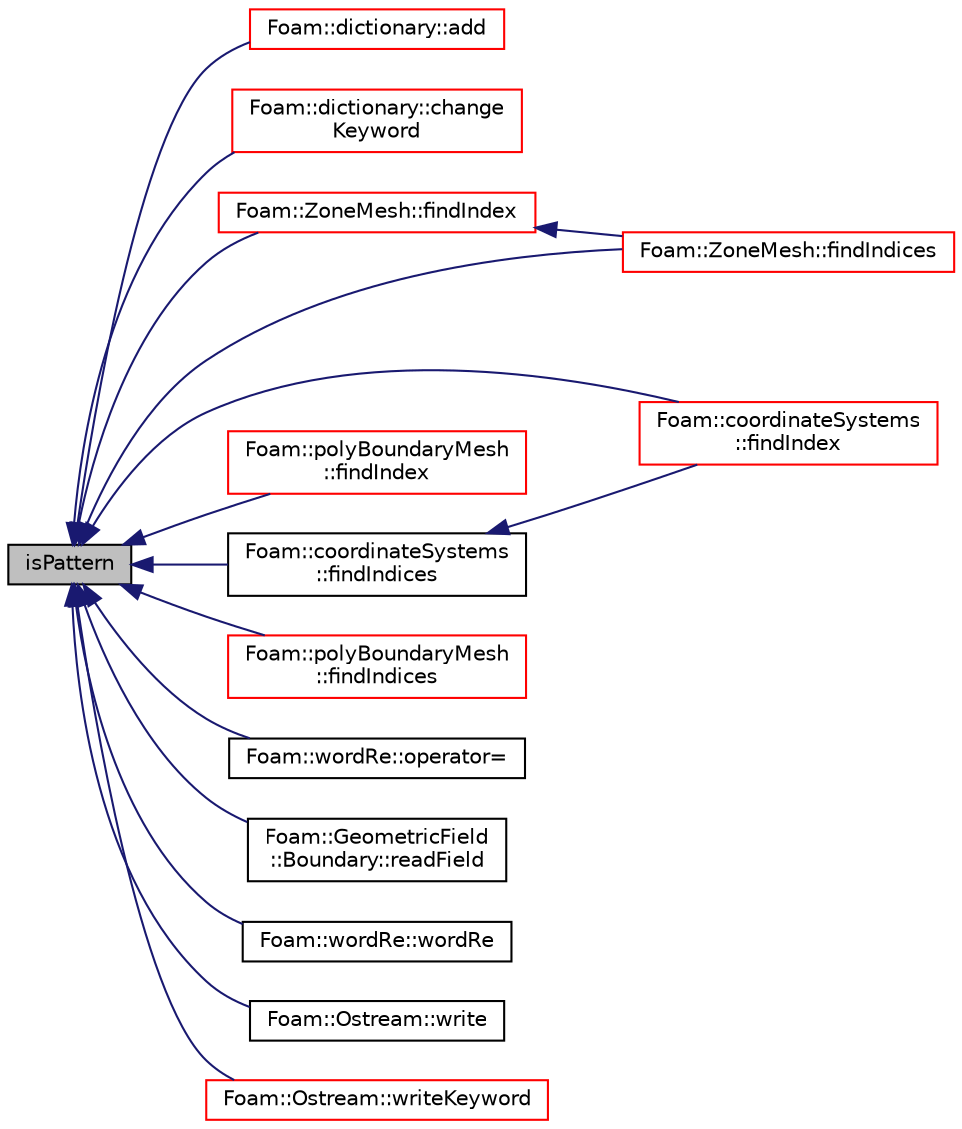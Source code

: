 digraph "isPattern"
{
  bgcolor="transparent";
  edge [fontname="Helvetica",fontsize="10",labelfontname="Helvetica",labelfontsize="10"];
  node [fontname="Helvetica",fontsize="10",shape=record];
  rankdir="LR";
  Node1 [label="isPattern",height=0.2,width=0.4,color="black", fillcolor="grey75", style="filled", fontcolor="black"];
  Node1 -> Node2 [dir="back",color="midnightblue",fontsize="10",style="solid",fontname="Helvetica"];
  Node2 [label="Foam::dictionary::add",height=0.2,width=0.4,color="red",URL="$a00530.html#ac2ddcab42322c8d8af5e5830ab4d431b",tooltip="Add a new entry. "];
  Node1 -> Node3 [dir="back",color="midnightblue",fontsize="10",style="solid",fontname="Helvetica"];
  Node3 [label="Foam::dictionary::change\lKeyword",height=0.2,width=0.4,color="red",URL="$a00530.html#a6ced7250af2093b404dd4ec1058ec44d",tooltip="Change the keyword for an entry,. "];
  Node1 -> Node4 [dir="back",color="midnightblue",fontsize="10",style="solid",fontname="Helvetica"];
  Node4 [label="Foam::coordinateSystems\l::findIndex",height=0.2,width=0.4,color="red",URL="$a00410.html#a1d028e94dcd4a9556e7af5130ff91ab6",tooltip="Find and return index for the first match, return -1 if not found. "];
  Node1 -> Node5 [dir="back",color="midnightblue",fontsize="10",style="solid",fontname="Helvetica"];
  Node5 [label="Foam::ZoneMesh::findIndex",height=0.2,width=0.4,color="red",URL="$a02997.html#a955c3122cd8ec6013c0c6e47996da27c",tooltip="Return zone index for the first match, return -1 if not found. "];
  Node5 -> Node6 [dir="back",color="midnightblue",fontsize="10",style="solid",fontname="Helvetica"];
  Node6 [label="Foam::ZoneMesh::findIndices",height=0.2,width=0.4,color="red",URL="$a02997.html#a891eb41da511a9d00aa32946f42b2d0c",tooltip="Return zone indices for all matches. "];
  Node1 -> Node7 [dir="back",color="midnightblue",fontsize="10",style="solid",fontname="Helvetica"];
  Node7 [label="Foam::polyBoundaryMesh\l::findIndex",height=0.2,width=0.4,color="red",URL="$a01948.html#a955c3122cd8ec6013c0c6e47996da27c",tooltip="Return patch index for the first match, return -1 if not found. "];
  Node1 -> Node8 [dir="back",color="midnightblue",fontsize="10",style="solid",fontname="Helvetica"];
  Node8 [label="Foam::coordinateSystems\l::findIndices",height=0.2,width=0.4,color="black",URL="$a00410.html#ad6cd559ba020fd76822ec94d424c4fbc",tooltip="Find and return indices for all matches. "];
  Node8 -> Node4 [dir="back",color="midnightblue",fontsize="10",style="solid",fontname="Helvetica"];
  Node1 -> Node6 [dir="back",color="midnightblue",fontsize="10",style="solid",fontname="Helvetica"];
  Node1 -> Node9 [dir="back",color="midnightblue",fontsize="10",style="solid",fontname="Helvetica"];
  Node9 [label="Foam::polyBoundaryMesh\l::findIndices",height=0.2,width=0.4,color="red",URL="$a01948.html#afa87df6a948b1b74671621c1154ae9c9",tooltip="Return patch indices for all matches. Optionally matches patchGroups. "];
  Node1 -> Node10 [dir="back",color="midnightblue",fontsize="10",style="solid",fontname="Helvetica"];
  Node10 [label="Foam::wordRe::operator=",height=0.2,width=0.4,color="black",URL="$a02969.html#a7a016c1259bd8267781d61eea3ac4cd3",tooltip="Copy keyType, auto-test for regular expression. "];
  Node1 -> Node11 [dir="back",color="midnightblue",fontsize="10",style="solid",fontname="Helvetica"];
  Node11 [label="Foam::GeometricField\l::Boundary::readField",height=0.2,width=0.4,color="black",URL="$a00148.html#a3f719df03cac2568e710f1431a6c3af5",tooltip="Read the boundary field. "];
  Node1 -> Node12 [dir="back",color="midnightblue",fontsize="10",style="solid",fontname="Helvetica"];
  Node12 [label="Foam::wordRe::wordRe",height=0.2,width=0.4,color="black",URL="$a02969.html#a2ff254b6d37431af743c8680eaa83065",tooltip="Construct from keyType. "];
  Node1 -> Node13 [dir="back",color="midnightblue",fontsize="10",style="solid",fontname="Helvetica"];
  Node13 [label="Foam::Ostream::write",height=0.2,width=0.4,color="black",URL="$a01773.html#acfa58924440a2951aa3ab91cc70dcc67",tooltip="Write keyType. "];
  Node1 -> Node14 [dir="back",color="midnightblue",fontsize="10",style="solid",fontname="Helvetica"];
  Node14 [label="Foam::Ostream::writeKeyword",height=0.2,width=0.4,color="red",URL="$a01773.html#a3c58b2bb9174ea3c4a5fa58095d1290e",tooltip="Write the keyword followed by an appropriate indentation. "];
}
